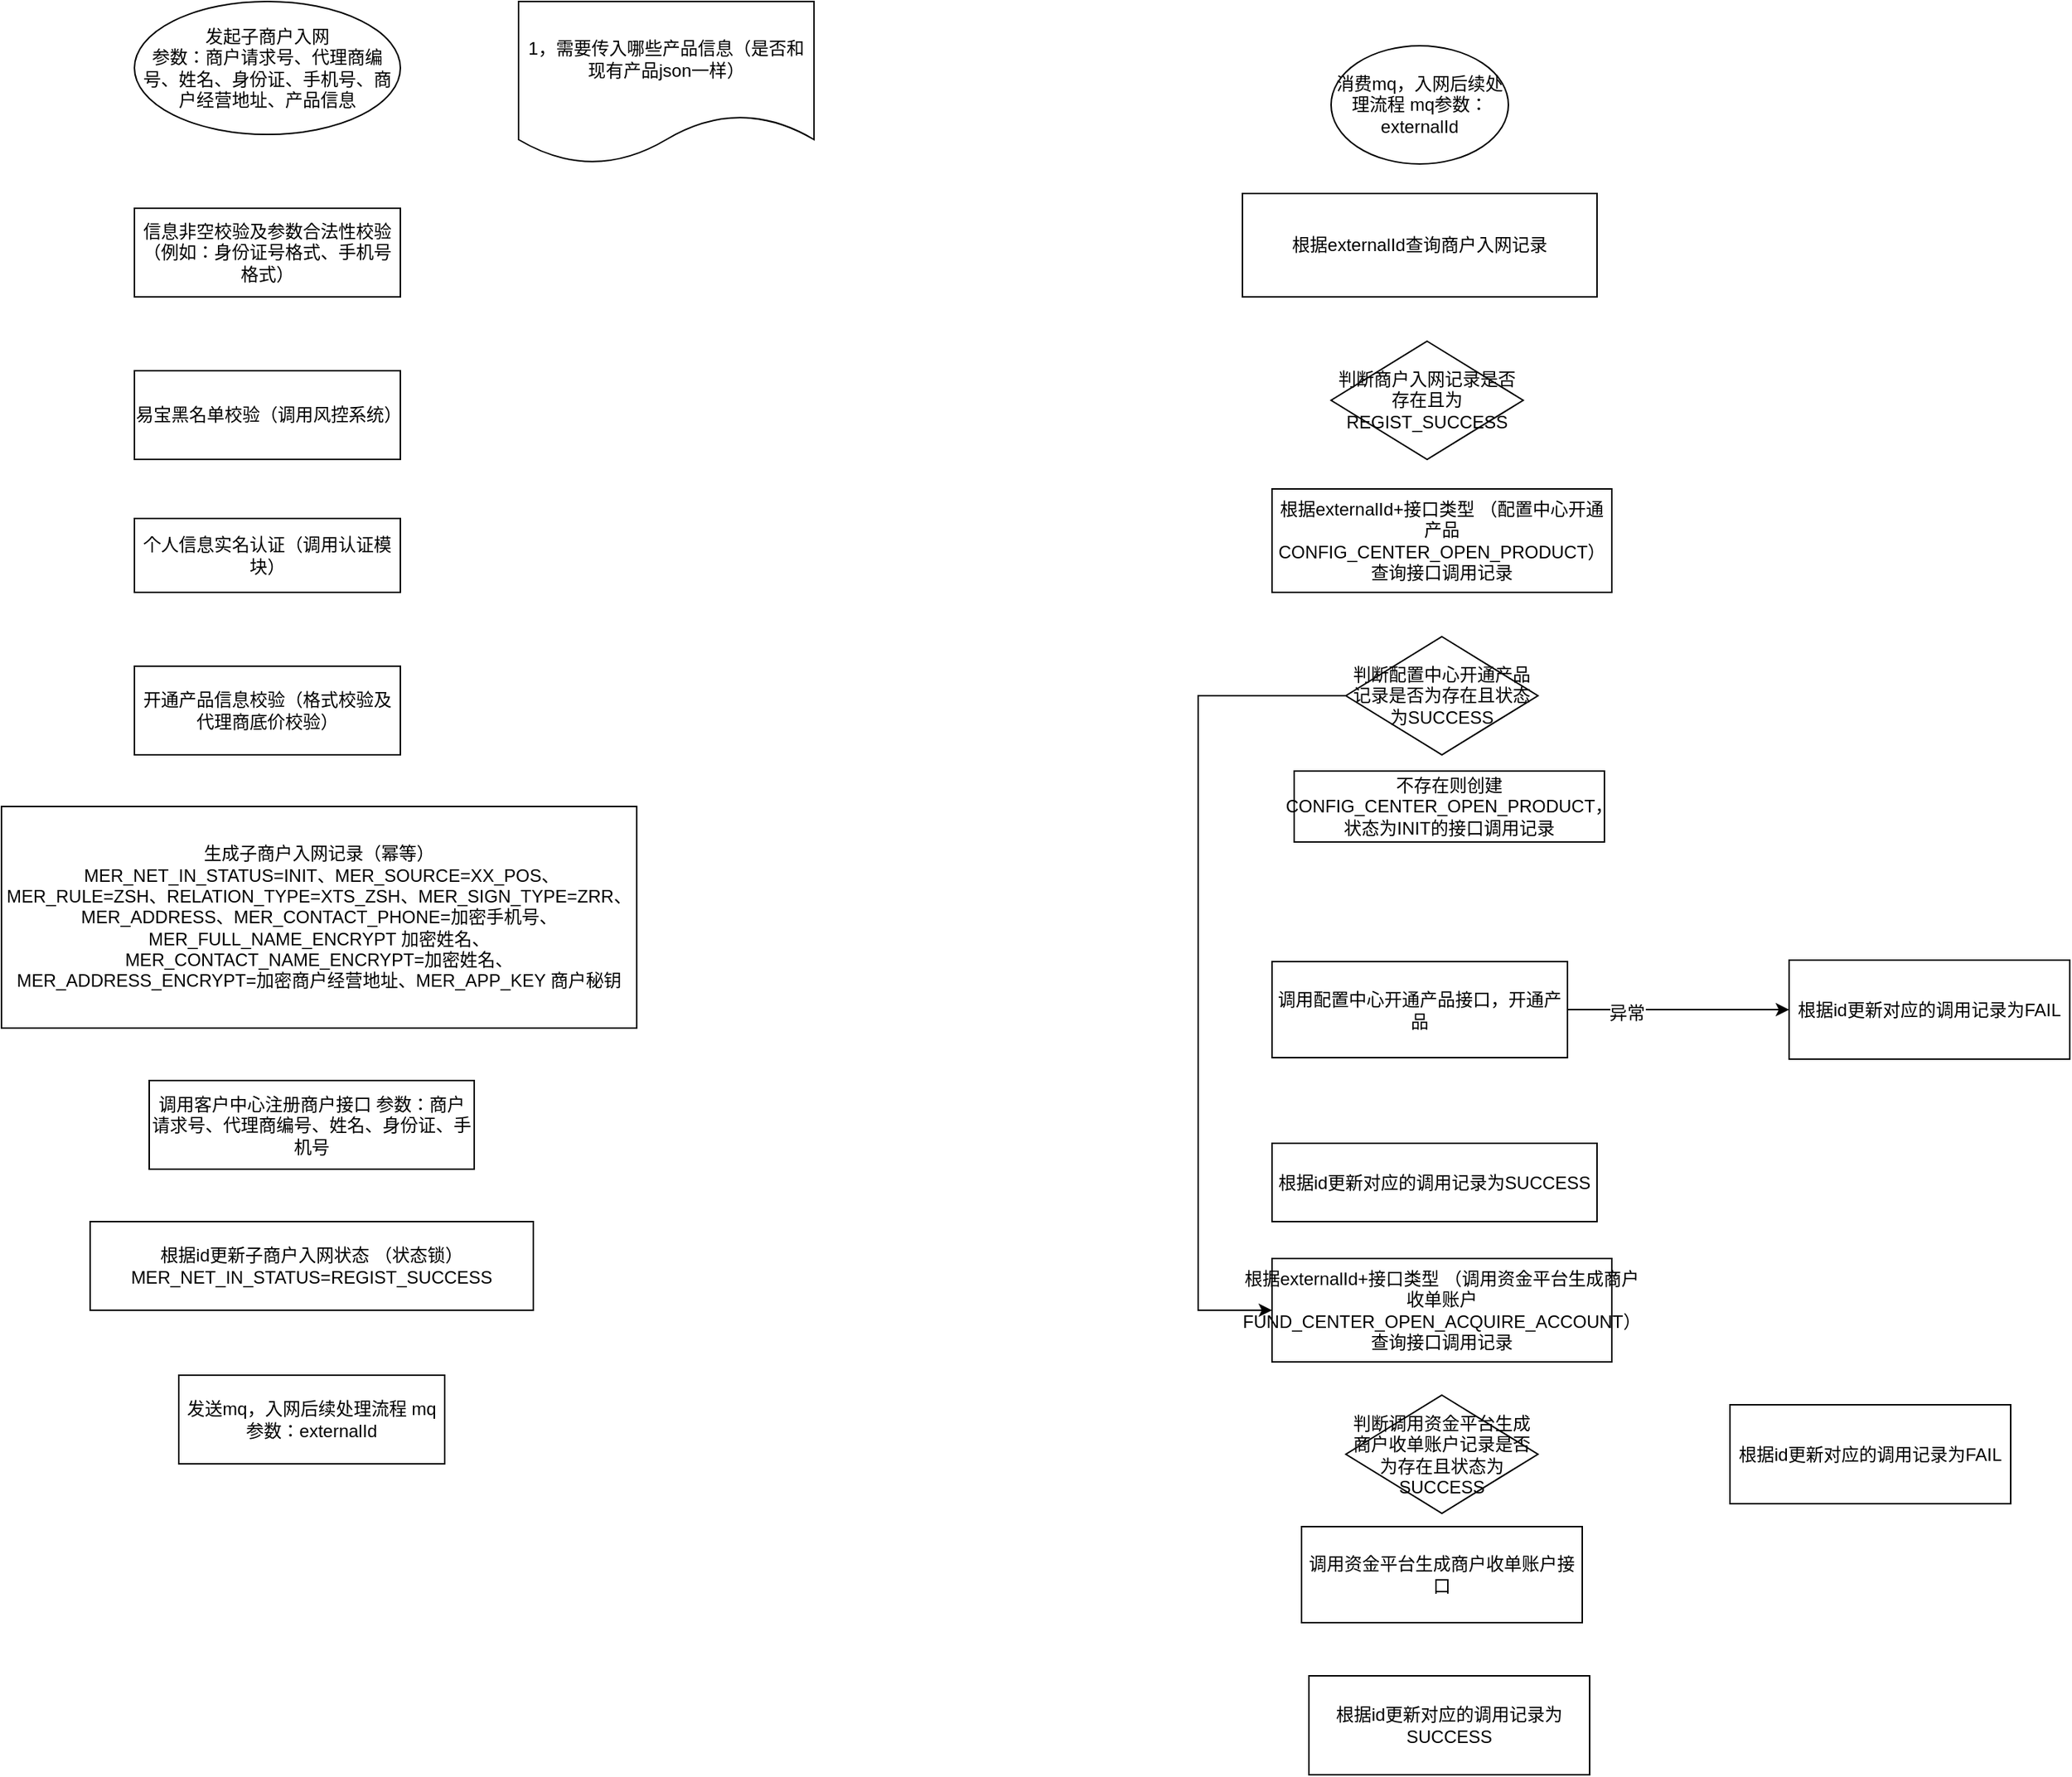 <mxfile version="10.3.5" type="github"><diagram id="u5pQqZJTlzbkKuST2LyJ" name="Page-1"><mxGraphModel dx="918" dy="561" grid="1" gridSize="10" guides="1" tooltips="1" connect="1" arrows="1" fold="1" page="1" pageScale="1" pageWidth="1654" pageHeight="2336" math="0" shadow="0"><root><mxCell id="0"/><mxCell id="1" parent="0"/><mxCell id="gWKkP7VUY9HwnqEXUEAB-2" value="发起子商户入网&lt;br&gt;参数：商户&lt;span&gt;请求号、代理商编号、姓名、身份证、手机号、商户经营地址、产品信息&lt;/span&gt;&lt;br&gt;" style="ellipse;whiteSpace=wrap;html=1;" parent="1" vertex="1"><mxGeometry x="140" y="40" width="180" height="90" as="geometry"/></mxCell><mxCell id="gWKkP7VUY9HwnqEXUEAB-3" value="1，需要传入哪些产品信息（是否和现有产品json一样）" style="shape=document;whiteSpace=wrap;html=1;boundedLbl=1;" parent="1" vertex="1"><mxGeometry x="400" y="40" width="200" height="110" as="geometry"/></mxCell><mxCell id="gWKkP7VUY9HwnqEXUEAB-4" value="信息非空校验及参数合法性校验（例如：身份证号格式、手机号格式）" style="rounded=0;whiteSpace=wrap;html=1;" parent="1" vertex="1"><mxGeometry x="140" y="180" width="180" height="60" as="geometry"/></mxCell><mxCell id="gWKkP7VUY9HwnqEXUEAB-5" value="易宝黑名单校验（调用风控系统）" style="rounded=0;whiteSpace=wrap;html=1;" parent="1" vertex="1"><mxGeometry x="140" y="290" width="180" height="60" as="geometry"/></mxCell><mxCell id="gWKkP7VUY9HwnqEXUEAB-6" value="个人信息实名认证（调用认证模块）" style="rounded=0;whiteSpace=wrap;html=1;" parent="1" vertex="1"><mxGeometry x="140" y="390" width="180" height="50" as="geometry"/></mxCell><mxCell id="gWKkP7VUY9HwnqEXUEAB-7" value="开通产品信息校验（格式校验及代理商底价校验）" style="rounded=0;whiteSpace=wrap;html=1;" parent="1" vertex="1"><mxGeometry x="140" y="490" width="180" height="60" as="geometry"/></mxCell><mxCell id="gWKkP7VUY9HwnqEXUEAB-8" value="&lt;span&gt;调用客户中心注册商户接口 参数：商户&lt;/span&gt;&lt;span&gt;请求号、代理商编号、姓名、身份证、手机号&lt;/span&gt;&lt;span&gt;&lt;br&gt;&lt;/span&gt;" style="rounded=0;whiteSpace=wrap;html=1;" parent="1" vertex="1"><mxGeometry x="150" y="770.5" width="220" height="60" as="geometry"/></mxCell><mxCell id="gWKkP7VUY9HwnqEXUEAB-9" value="生成子商户入网记录（幂等）&lt;br&gt;&amp;nbsp;&lt;span&gt;MER_NET_IN_STATUS=INIT、&lt;/span&gt;&lt;span&gt;MER_SOURCE=XX_POS、&lt;br&gt;&lt;/span&gt;&lt;span&gt;MER_RULE=&lt;/span&gt;&lt;span&gt;ZSH、&lt;/span&gt;&lt;span&gt;RELATION_TYPE=&lt;/span&gt;&lt;span&gt;XTS_ZSH&lt;/span&gt;、MER_SIGN_TYPE=&lt;span&gt;ZRR、&lt;/span&gt;&lt;span&gt;MER_ADDRESS、&lt;/span&gt;&lt;span&gt;MER_CONTACT_PHONE=加密手机号、&lt;/span&gt;&lt;span&gt;MER_FULL_NAME_ENCRYPT 加密姓名、&lt;/span&gt;&lt;span&gt;MER_CONTACT_NAME_ENCRYPT=加密姓名、&lt;/span&gt;&lt;span&gt;&lt;br&gt;&lt;/span&gt;&lt;span&gt;MER_ADDRESS_ENCRYPT=加密商户经营地址、&lt;/span&gt;&lt;span&gt;MER_APP_KEY 商户秘钥&lt;/span&gt;" style="rounded=0;whiteSpace=wrap;html=1;" parent="1" vertex="1"><mxGeometry x="50" y="585" width="430" height="150" as="geometry"/></mxCell><mxCell id="TwEtq8ucmO0QelcK-IW0-1" value="根据id更新子商户入网状态 （状态锁）MER_NET_IN_STATUS=&lt;span&gt;REGIST_SUCCESS&lt;/span&gt;" style="rounded=0;whiteSpace=wrap;html=1;" vertex="1" parent="1"><mxGeometry x="110" y="866" width="300" height="60" as="geometry"/></mxCell><mxCell id="TwEtq8ucmO0QelcK-IW0-2" value="发送mq，入网后续处理流程 mq参数：externalId" style="rounded=0;whiteSpace=wrap;html=1;" vertex="1" parent="1"><mxGeometry x="170" y="970" width="180" height="60" as="geometry"/></mxCell><mxCell id="TwEtq8ucmO0QelcK-IW0-3" value="&lt;span&gt;消费mq，入网后续处理流程 mq参数：externalId&lt;/span&gt;" style="ellipse;whiteSpace=wrap;html=1;" vertex="1" parent="1"><mxGeometry x="950" y="70" width="120" height="80" as="geometry"/></mxCell><mxCell id="TwEtq8ucmO0QelcK-IW0-4" value="根据externalId+接口类型 （配置中心开通产品CONFIG_CENTER_OPEN_PRODUCT）查询接口调用记录&lt;br&gt;" style="rounded=0;whiteSpace=wrap;html=1;" vertex="1" parent="1"><mxGeometry x="910" y="370" width="230" height="70" as="geometry"/></mxCell><mxCell id="TwEtq8ucmO0QelcK-IW0-29" style="edgeStyle=orthogonalEdgeStyle;rounded=0;orthogonalLoop=1;jettySize=auto;html=1;entryX=0;entryY=0.5;entryDx=0;entryDy=0;" edge="1" parent="1" source="TwEtq8ucmO0QelcK-IW0-6" target="TwEtq8ucmO0QelcK-IW0-12"><mxGeometry relative="1" as="geometry"><Array as="points"><mxPoint x="860" y="510"/><mxPoint x="860" y="926"/></Array></mxGeometry></mxCell><mxCell id="TwEtq8ucmO0QelcK-IW0-6" value="判断配置中心开通产品记录是否为存在且状态为SUCCESS" style="rhombus;whiteSpace=wrap;html=1;" vertex="1" parent="1"><mxGeometry x="960" y="470" width="130" height="80" as="geometry"/></mxCell><mxCell id="TwEtq8ucmO0QelcK-IW0-20" style="edgeStyle=orthogonalEdgeStyle;rounded=0;orthogonalLoop=1;jettySize=auto;html=1;" edge="1" parent="1" source="TwEtq8ucmO0QelcK-IW0-7" target="TwEtq8ucmO0QelcK-IW0-19"><mxGeometry relative="1" as="geometry"/></mxCell><mxCell id="TwEtq8ucmO0QelcK-IW0-21" value="异常" style="text;html=1;resizable=0;points=[];align=center;verticalAlign=middle;labelBackgroundColor=#ffffff;" vertex="1" connectable="0" parent="TwEtq8ucmO0QelcK-IW0-20"><mxGeometry x="-0.472" y="-2" relative="1" as="geometry"><mxPoint as="offset"/></mxGeometry></mxCell><mxCell id="TwEtq8ucmO0QelcK-IW0-7" value="调用配置中心开通产品接口，开通产品" style="rounded=0;whiteSpace=wrap;html=1;" vertex="1" parent="1"><mxGeometry x="910" y="690" width="200" height="65" as="geometry"/></mxCell><mxCell id="TwEtq8ucmO0QelcK-IW0-8" value="根据externalId查询商户入网记录" style="rounded=0;whiteSpace=wrap;html=1;" vertex="1" parent="1"><mxGeometry x="890" y="170" width="240" height="70" as="geometry"/></mxCell><mxCell id="TwEtq8ucmO0QelcK-IW0-10" value="判断商户入网记录是否存在且为REGIST_SUCCESS" style="rhombus;whiteSpace=wrap;html=1;" vertex="1" parent="1"><mxGeometry x="950" y="270" width="130" height="80" as="geometry"/></mxCell><mxCell id="TwEtq8ucmO0QelcK-IW0-12" value="根据externalId+接口类型 （&lt;span&gt;调用资金平台生成商户收单账户FUND&lt;/span&gt;_CENTER_OPEN_&lt;span&gt;ACQUIRE_ACCOUNT&lt;/span&gt;）查询接口调用记录&lt;br&gt;" style="rounded=0;whiteSpace=wrap;html=1;" vertex="1" parent="1"><mxGeometry x="910" y="891" width="230" height="70" as="geometry"/></mxCell><mxCell id="TwEtq8ucmO0QelcK-IW0-13" value="判断调用资金平台生成商户收单账户记录是否为存在且状态为SUCCESS" style="rhombus;whiteSpace=wrap;html=1;" vertex="1" parent="1"><mxGeometry x="960" y="983.5" width="130" height="80" as="geometry"/></mxCell><mxCell id="TwEtq8ucmO0QelcK-IW0-14" value="调用资金平台生成商户收单账户接口&lt;br&gt;" style="rounded=0;whiteSpace=wrap;html=1;" vertex="1" parent="1"><mxGeometry x="930" y="1072.5" width="190" height="65" as="geometry"/></mxCell><mxCell id="TwEtq8ucmO0QelcK-IW0-16" value="根据id更新对应的调用记录为SUCCESS" style="rounded=0;whiteSpace=wrap;html=1;" vertex="1" parent="1"><mxGeometry x="910" y="813" width="220" height="53" as="geometry"/></mxCell><mxCell id="TwEtq8ucmO0QelcK-IW0-19" value="根据id更新对应的调用记录为FAIL" style="rounded=0;whiteSpace=wrap;html=1;" vertex="1" parent="1"><mxGeometry x="1260" y="689" width="190" height="67" as="geometry"/></mxCell><mxCell id="TwEtq8ucmO0QelcK-IW0-24" value="根据id更新对应的调用记录为FAIL" style="rounded=0;whiteSpace=wrap;html=1;" vertex="1" parent="1"><mxGeometry x="1220" y="990" width="190" height="67" as="geometry"/></mxCell><mxCell id="TwEtq8ucmO0QelcK-IW0-25" value="根据id更新对应的调用记录为SUCCESS" style="rounded=0;whiteSpace=wrap;html=1;" vertex="1" parent="1"><mxGeometry x="935" y="1173.5" width="190" height="67" as="geometry"/></mxCell><mxCell id="TwEtq8ucmO0QelcK-IW0-26" value="不存在则创建CONFIG_CENTER_OPEN_PRODUCT，状态为INIT的接口调用记录" style="rounded=0;whiteSpace=wrap;html=1;" vertex="1" parent="1"><mxGeometry x="925" y="561" width="210" height="48" as="geometry"/></mxCell></root></mxGraphModel></diagram></mxfile>